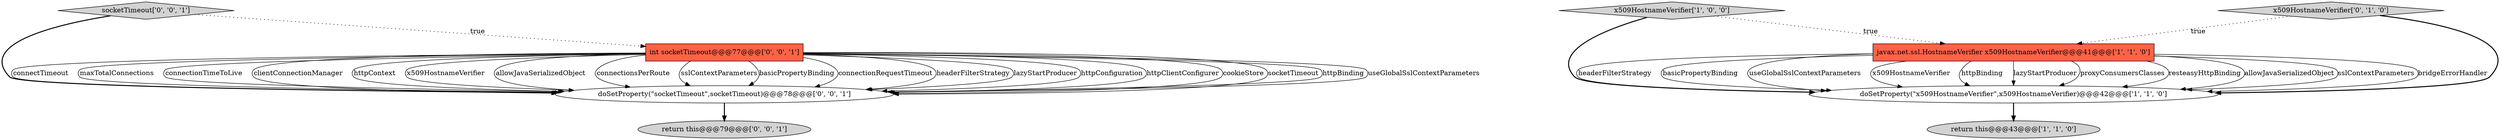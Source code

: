digraph {
7 [style = filled, label = "return this@@@79@@@['0', '0', '1']", fillcolor = lightgray, shape = ellipse image = "AAA0AAABBB3BBB"];
0 [style = filled, label = "doSetProperty(\"x509HostnameVerifier\",x509HostnameVerifier)@@@42@@@['1', '1', '0']", fillcolor = white, shape = ellipse image = "AAA0AAABBB1BBB"];
5 [style = filled, label = "socketTimeout['0', '0', '1']", fillcolor = lightgray, shape = diamond image = "AAA0AAABBB3BBB"];
8 [style = filled, label = "doSetProperty(\"socketTimeout\",socketTimeout)@@@78@@@['0', '0', '1']", fillcolor = white, shape = ellipse image = "AAA0AAABBB3BBB"];
1 [style = filled, label = "x509HostnameVerifier['1', '0', '0']", fillcolor = lightgray, shape = diamond image = "AAA0AAABBB1BBB"];
4 [style = filled, label = "x509HostnameVerifier['0', '1', '0']", fillcolor = lightgray, shape = diamond image = "AAA0AAABBB2BBB"];
6 [style = filled, label = "int socketTimeout@@@77@@@['0', '0', '1']", fillcolor = tomato, shape = box image = "AAA0AAABBB3BBB"];
2 [style = filled, label = "javax.net.ssl.HostnameVerifier x509HostnameVerifier@@@41@@@['1', '1', '0']", fillcolor = tomato, shape = box image = "AAA0AAABBB1BBB"];
3 [style = filled, label = "return this@@@43@@@['1', '1', '0']", fillcolor = lightgray, shape = ellipse image = "AAA0AAABBB1BBB"];
6->8 [style = solid, label="connectTimeout"];
2->0 [style = solid, label="headerFilterStrategy"];
6->8 [style = solid, label="maxTotalConnections"];
5->8 [style = bold, label=""];
6->8 [style = solid, label="connectionTimeToLive"];
2->0 [style = solid, label="basicPropertyBinding"];
2->0 [style = solid, label="useGlobalSslContextParameters"];
1->0 [style = bold, label=""];
2->0 [style = solid, label="x509HostnameVerifier"];
6->8 [style = solid, label="clientConnectionManager"];
0->3 [style = bold, label=""];
2->0 [style = solid, label="httpBinding"];
2->0 [style = solid, label="lazyStartProducer"];
6->8 [style = solid, label="httpContext"];
6->8 [style = solid, label="x509HostnameVerifier"];
6->8 [style = solid, label="allowJavaSerializedObject"];
2->0 [style = solid, label="proxyConsumersClasses"];
6->8 [style = solid, label="connectionsPerRoute"];
5->6 [style = dotted, label="true"];
6->8 [style = solid, label="sslContextParameters"];
6->8 [style = solid, label="basicPropertyBinding"];
6->8 [style = solid, label="connectionRequestTimeout"];
2->0 [style = solid, label="resteasyHttpBinding"];
6->8 [style = solid, label="headerFilterStrategy"];
6->8 [style = solid, label="lazyStartProducer"];
2->0 [style = solid, label="allowJavaSerializedObject"];
6->8 [style = solid, label="httpConfiguration"];
2->0 [style = solid, label="sslContextParameters"];
1->2 [style = dotted, label="true"];
6->8 [style = solid, label="httpClientConfigurer"];
8->7 [style = bold, label=""];
4->2 [style = dotted, label="true"];
6->8 [style = solid, label="cookieStore"];
6->8 [style = solid, label="socketTimeout"];
6->8 [style = solid, label="httpBinding"];
4->0 [style = bold, label=""];
2->0 [style = solid, label="bridgeErrorHandler"];
6->8 [style = solid, label="useGlobalSslContextParameters"];
}
